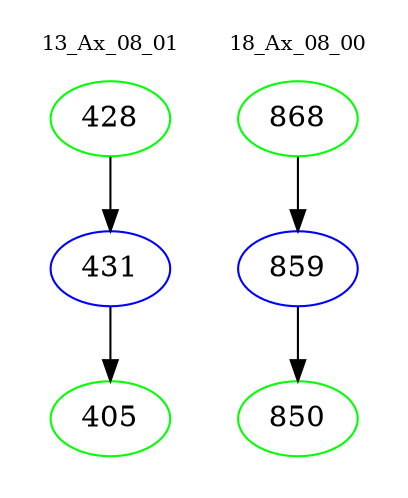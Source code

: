 digraph{
subgraph cluster_0 {
color = white
label = "13_Ax_08_01";
fontsize=10;
T0_428 [label="428", color="green"]
T0_428 -> T0_431 [color="black"]
T0_431 [label="431", color="blue"]
T0_431 -> T0_405 [color="black"]
T0_405 [label="405", color="green"]
}
subgraph cluster_1 {
color = white
label = "18_Ax_08_00";
fontsize=10;
T1_868 [label="868", color="green"]
T1_868 -> T1_859 [color="black"]
T1_859 [label="859", color="blue"]
T1_859 -> T1_850 [color="black"]
T1_850 [label="850", color="green"]
}
}
